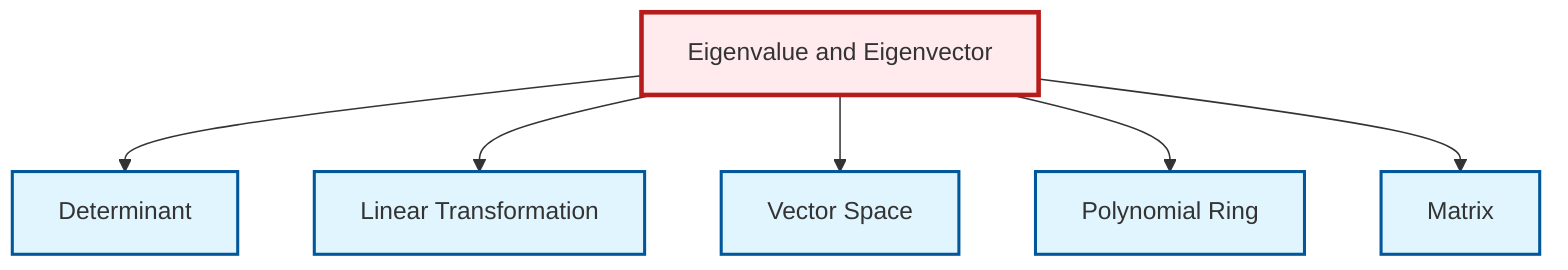 graph TD
    classDef definition fill:#e1f5fe,stroke:#01579b,stroke-width:2px
    classDef theorem fill:#f3e5f5,stroke:#4a148c,stroke-width:2px
    classDef axiom fill:#fff3e0,stroke:#e65100,stroke-width:2px
    classDef example fill:#e8f5e9,stroke:#1b5e20,stroke-width:2px
    classDef current fill:#ffebee,stroke:#b71c1c,stroke-width:3px
    def-matrix["Matrix"]:::definition
    def-vector-space["Vector Space"]:::definition
    def-linear-transformation["Linear Transformation"]:::definition
    def-determinant["Determinant"]:::definition
    def-polynomial-ring["Polynomial Ring"]:::definition
    def-eigenvalue-eigenvector["Eigenvalue and Eigenvector"]:::definition
    def-eigenvalue-eigenvector --> def-determinant
    def-eigenvalue-eigenvector --> def-linear-transformation
    def-eigenvalue-eigenvector --> def-vector-space
    def-eigenvalue-eigenvector --> def-polynomial-ring
    def-eigenvalue-eigenvector --> def-matrix
    class def-eigenvalue-eigenvector current
